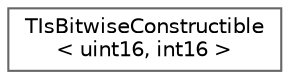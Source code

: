 digraph "Graphical Class Hierarchy"
{
 // INTERACTIVE_SVG=YES
 // LATEX_PDF_SIZE
  bgcolor="transparent";
  edge [fontname=Helvetica,fontsize=10,labelfontname=Helvetica,labelfontsize=10];
  node [fontname=Helvetica,fontsize=10,shape=box,height=0.2,width=0.4];
  rankdir="LR";
  Node0 [id="Node000000",label="TIsBitwiseConstructible\l\< uint16, int16 \>",height=0.2,width=0.4,color="grey40", fillcolor="white", style="filled",URL="$d0/d7e/structTIsBitwiseConstructible_3_01uint16_00_01int16_01_4.html",tooltip=" "];
}

